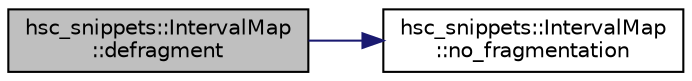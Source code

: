 digraph "hsc_snippets::IntervalMap::defragment"
{
 // INTERACTIVE_SVG=YES
 // LATEX_PDF_SIZE
  edge [fontname="Helvetica",fontsize="10",labelfontname="Helvetica",labelfontsize="10"];
  node [fontname="Helvetica",fontsize="10",shape=record];
  rankdir="LR";
  Node1 [label="hsc_snippets::IntervalMap\l::defragment",height=0.2,width=0.4,color="black", fillcolor="grey75", style="filled", fontcolor="black",tooltip=" "];
  Node1 -> Node2 [color="midnightblue",fontsize="10",style="solid",fontname="Helvetica"];
  Node2 [label="hsc_snippets::IntervalMap\l::no_fragmentation",height=0.2,width=0.4,color="black", fillcolor="white", style="filled",URL="$classhsc__snippets_1_1_interval_map.html#a73d0f1220298f1f1f1cb538b6cf38fe5",tooltip=" "];
}

